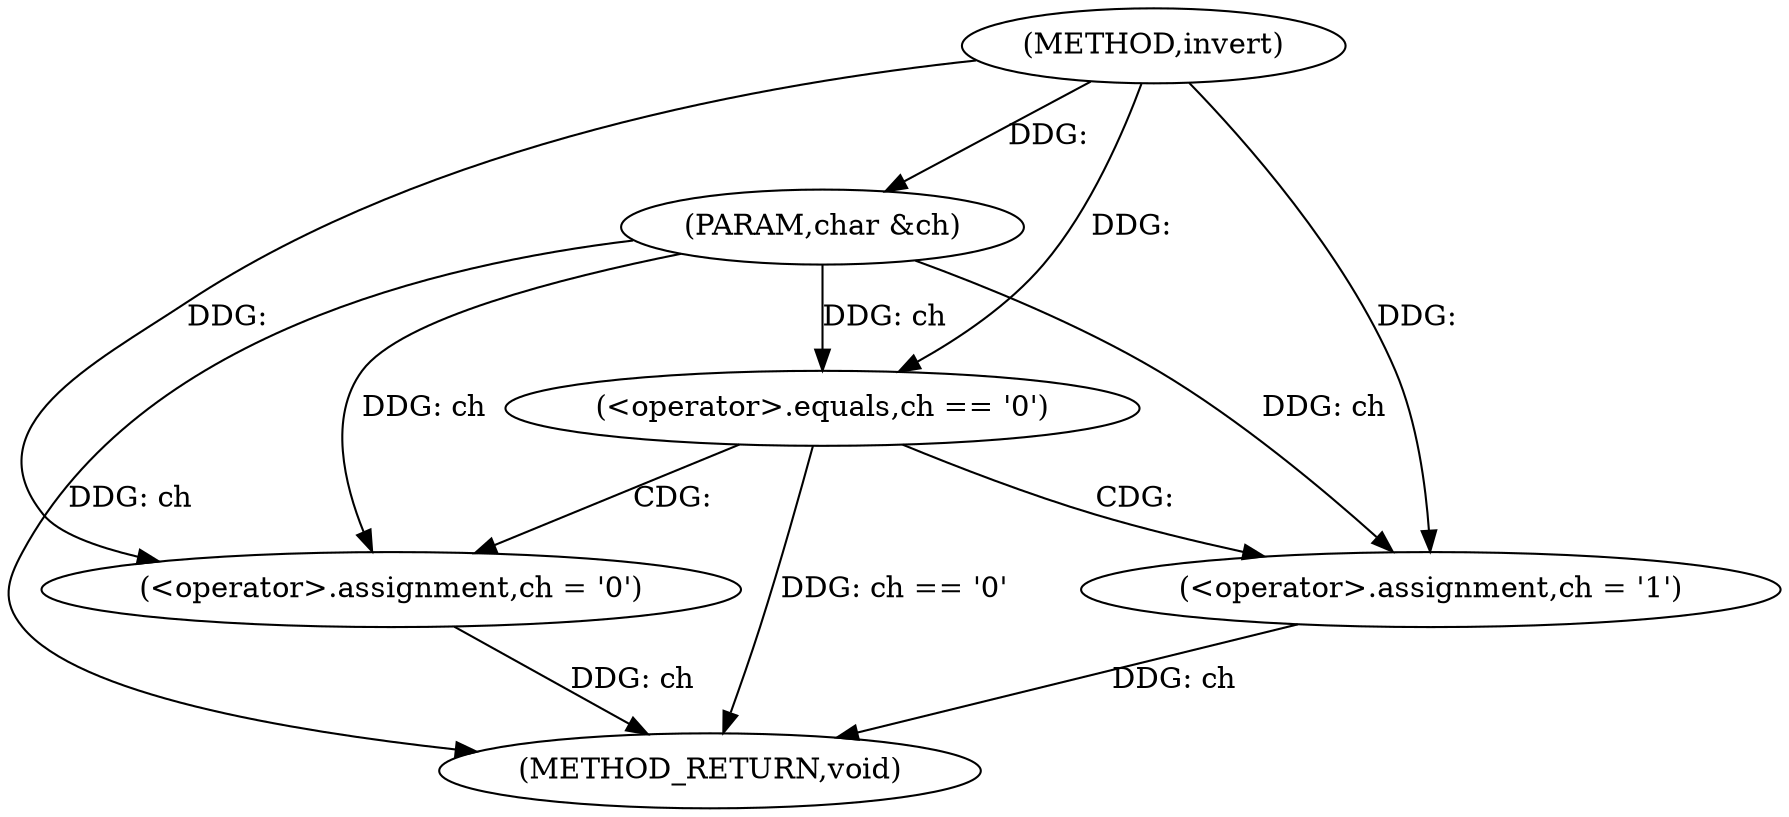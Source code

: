 digraph "invert" {  
"1000226" [label = "(METHOD,invert)" ]
"1000240" [label = "(METHOD_RETURN,void)" ]
"1000227" [label = "(PARAM,char &ch)" ]
"1000230" [label = "(<operator>.equals,ch == '0')" ]
"1000233" [label = "(<operator>.assignment,ch = '1')" ]
"1000237" [label = "(<operator>.assignment,ch = '0')" ]
  "1000227" -> "1000240"  [ label = "DDG: ch"] 
  "1000230" -> "1000240"  [ label = "DDG: ch == '0'"] 
  "1000237" -> "1000240"  [ label = "DDG: ch"] 
  "1000233" -> "1000240"  [ label = "DDG: ch"] 
  "1000226" -> "1000227"  [ label = "DDG: "] 
  "1000226" -> "1000233"  [ label = "DDG: "] 
  "1000227" -> "1000230"  [ label = "DDG: ch"] 
  "1000226" -> "1000230"  [ label = "DDG: "] 
  "1000227" -> "1000233"  [ label = "DDG: ch"] 
  "1000226" -> "1000237"  [ label = "DDG: "] 
  "1000227" -> "1000237"  [ label = "DDG: ch"] 
  "1000230" -> "1000233"  [ label = "CDG: "] 
  "1000230" -> "1000237"  [ label = "CDG: "] 
}
